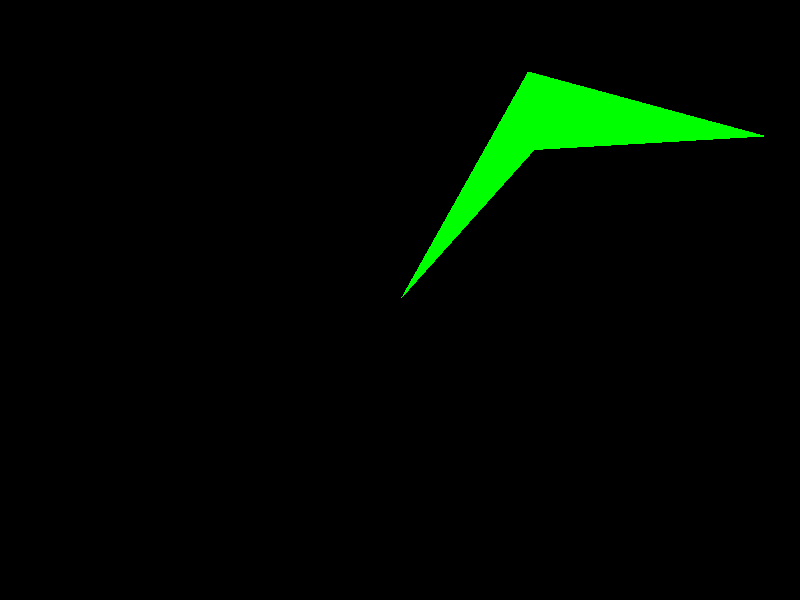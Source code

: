 camera {
        location <0,5,-10>
        look_at <0,0,0>  
} 

light_source{
    <-10,35,-10>
    rgb <1,1,1> 
} 

#declare Leaf = mesh{
        triangle{
                <0,0,0>
                <2,4,0>
                <2,3,-1>
                
        }
        triangle{
                <0,0,0>
                <2,4,0>
                <2,3,1>
        }
        triangle{
                <6,3,0>
                <2,4,0>
                <2,3,-1>
        }
        triangle{
                <6,3,0>
                <2,4,0>
                <2,3,1>
        } 
        texture{
                pigment{ 
                        rgb <0,1,0> 
                }
        }
     
}  


#declare Leaf1Plant = union{
        #declare Index = 0;
        #while (Index <360)
                object{
                        Leaf
                        rotate <0, Index,0>
                }
                #declare Index = Index +30;
        #end
}

#declare Leaf2 = mesh2{
        vertex_vectors{
                5
                <0,0,0>    //0
                <2,4,0>    //1
                <2,3,-1>   //2
                <2,3,1>    //3
                <6,3,0>    //4
        }
        face_indices{
                4
                <0,1,2>
                <0,1,3>
                <4,1,2>
                <4,1,3>
        }
} 

object{Leaf}     


//final project mesh needs at least 5 triangles